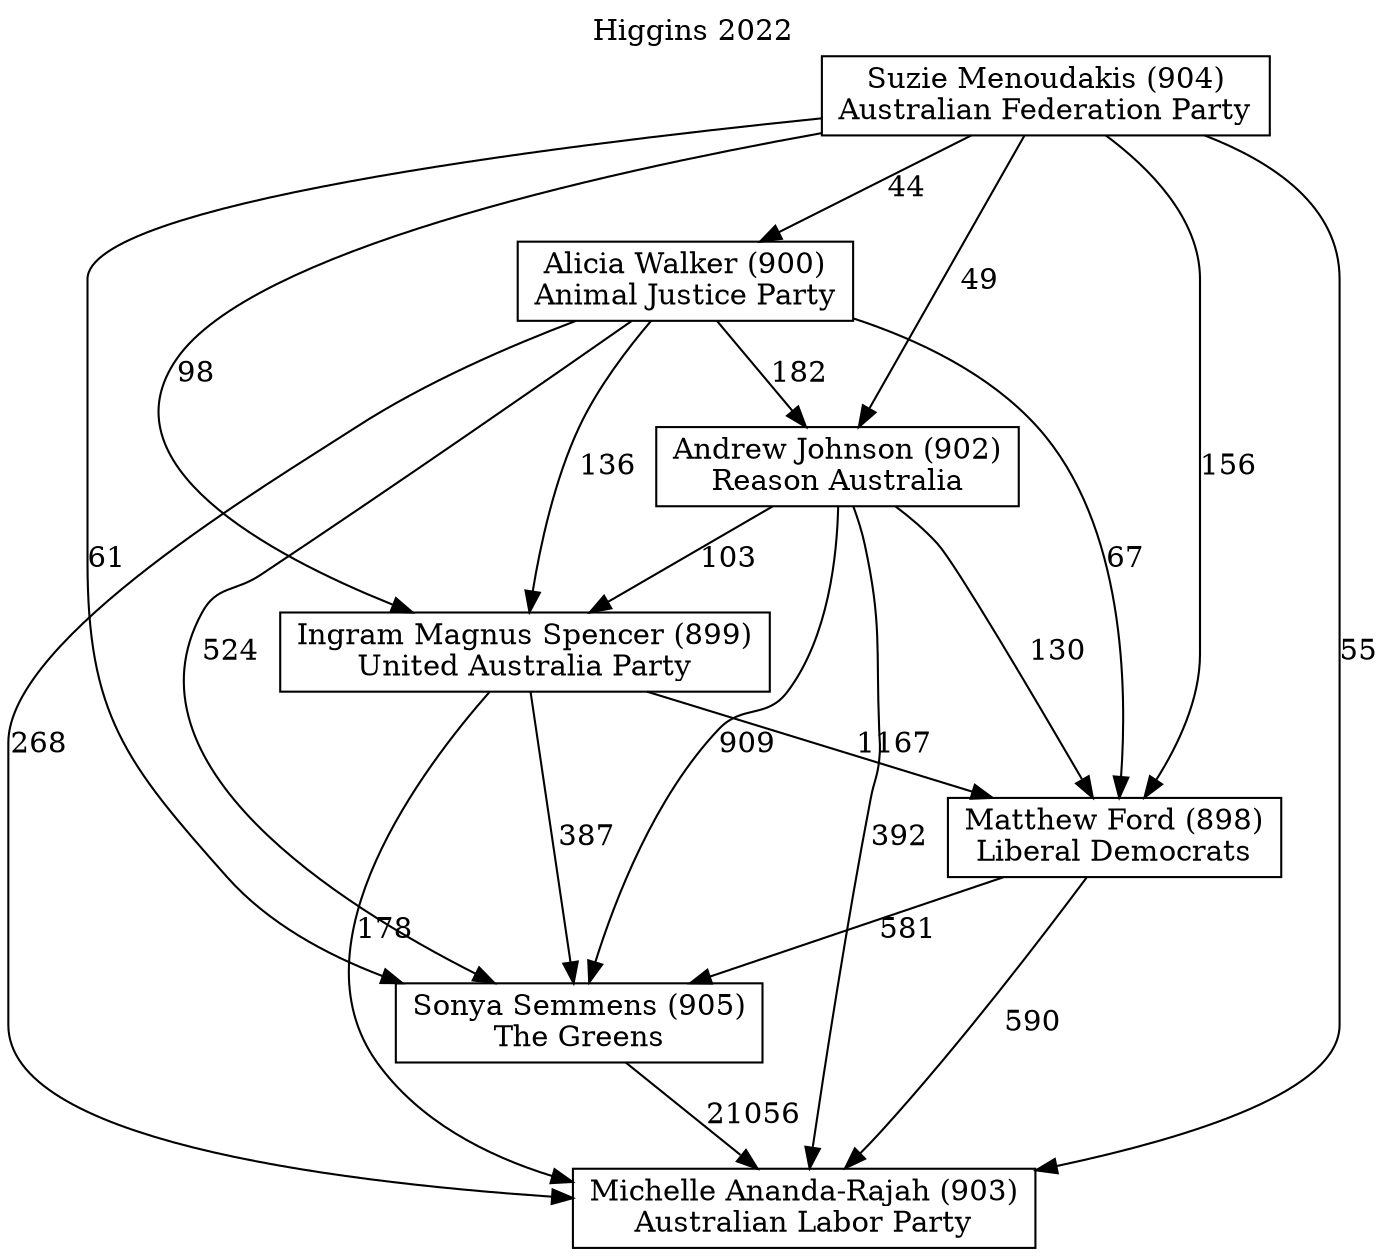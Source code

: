 // House preference flow
digraph "Michelle Ananda-Rajah (903)_Higgins_2022" {
	graph [label="Higgins 2022" labelloc=t mclimit=10]
	node [shape=box]
	"Matthew Ford (898)" [label="Matthew Ford (898)
Liberal Democrats"]
	"Ingram Magnus Spencer (899)" [label="Ingram Magnus Spencer (899)
United Australia Party"]
	"Suzie Menoudakis (904)" [label="Suzie Menoudakis (904)
Australian Federation Party"]
	"Michelle Ananda-Rajah (903)" [label="Michelle Ananda-Rajah (903)
Australian Labor Party"]
	"Andrew Johnson (902)" [label="Andrew Johnson (902)
Reason Australia"]
	"Alicia Walker (900)" [label="Alicia Walker (900)
Animal Justice Party"]
	"Sonya Semmens (905)" [label="Sonya Semmens (905)
The Greens"]
	"Ingram Magnus Spencer (899)" -> "Sonya Semmens (905)" [label=387]
	"Alicia Walker (900)" -> "Sonya Semmens (905)" [label=524]
	"Alicia Walker (900)" -> "Andrew Johnson (902)" [label=182]
	"Suzie Menoudakis (904)" -> "Sonya Semmens (905)" [label=61]
	"Alicia Walker (900)" -> "Matthew Ford (898)" [label=67]
	"Matthew Ford (898)" -> "Sonya Semmens (905)" [label=581]
	"Andrew Johnson (902)" -> "Michelle Ananda-Rajah (903)" [label=392]
	"Andrew Johnson (902)" -> "Ingram Magnus Spencer (899)" [label=103]
	"Ingram Magnus Spencer (899)" -> "Michelle Ananda-Rajah (903)" [label=178]
	"Alicia Walker (900)" -> "Michelle Ananda-Rajah (903)" [label=268]
	"Ingram Magnus Spencer (899)" -> "Matthew Ford (898)" [label=1167]
	"Matthew Ford (898)" -> "Michelle Ananda-Rajah (903)" [label=590]
	"Suzie Menoudakis (904)" -> "Ingram Magnus Spencer (899)" [label=98]
	"Suzie Menoudakis (904)" -> "Matthew Ford (898)" [label=156]
	"Suzie Menoudakis (904)" -> "Alicia Walker (900)" [label=44]
	"Andrew Johnson (902)" -> "Matthew Ford (898)" [label=130]
	"Alicia Walker (900)" -> "Ingram Magnus Spencer (899)" [label=136]
	"Suzie Menoudakis (904)" -> "Andrew Johnson (902)" [label=49]
	"Suzie Menoudakis (904)" -> "Michelle Ananda-Rajah (903)" [label=55]
	"Sonya Semmens (905)" -> "Michelle Ananda-Rajah (903)" [label=21056]
	"Andrew Johnson (902)" -> "Sonya Semmens (905)" [label=909]
}
